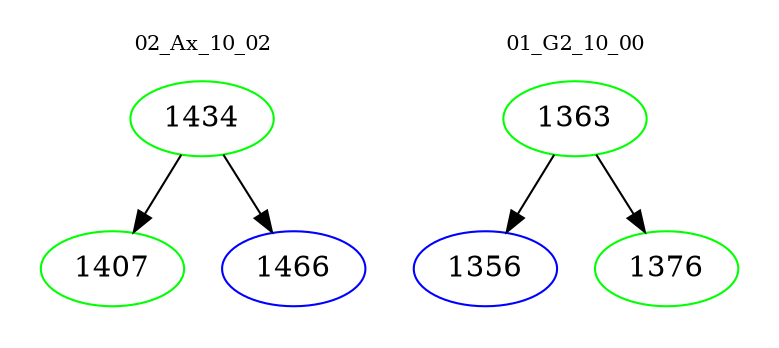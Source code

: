 digraph{
subgraph cluster_0 {
color = white
label = "02_Ax_10_02";
fontsize=10;
T0_1434 [label="1434", color="green"]
T0_1434 -> T0_1407 [color="black"]
T0_1407 [label="1407", color="green"]
T0_1434 -> T0_1466 [color="black"]
T0_1466 [label="1466", color="blue"]
}
subgraph cluster_1 {
color = white
label = "01_G2_10_00";
fontsize=10;
T1_1363 [label="1363", color="green"]
T1_1363 -> T1_1356 [color="black"]
T1_1356 [label="1356", color="blue"]
T1_1363 -> T1_1376 [color="black"]
T1_1376 [label="1376", color="green"]
}
}
